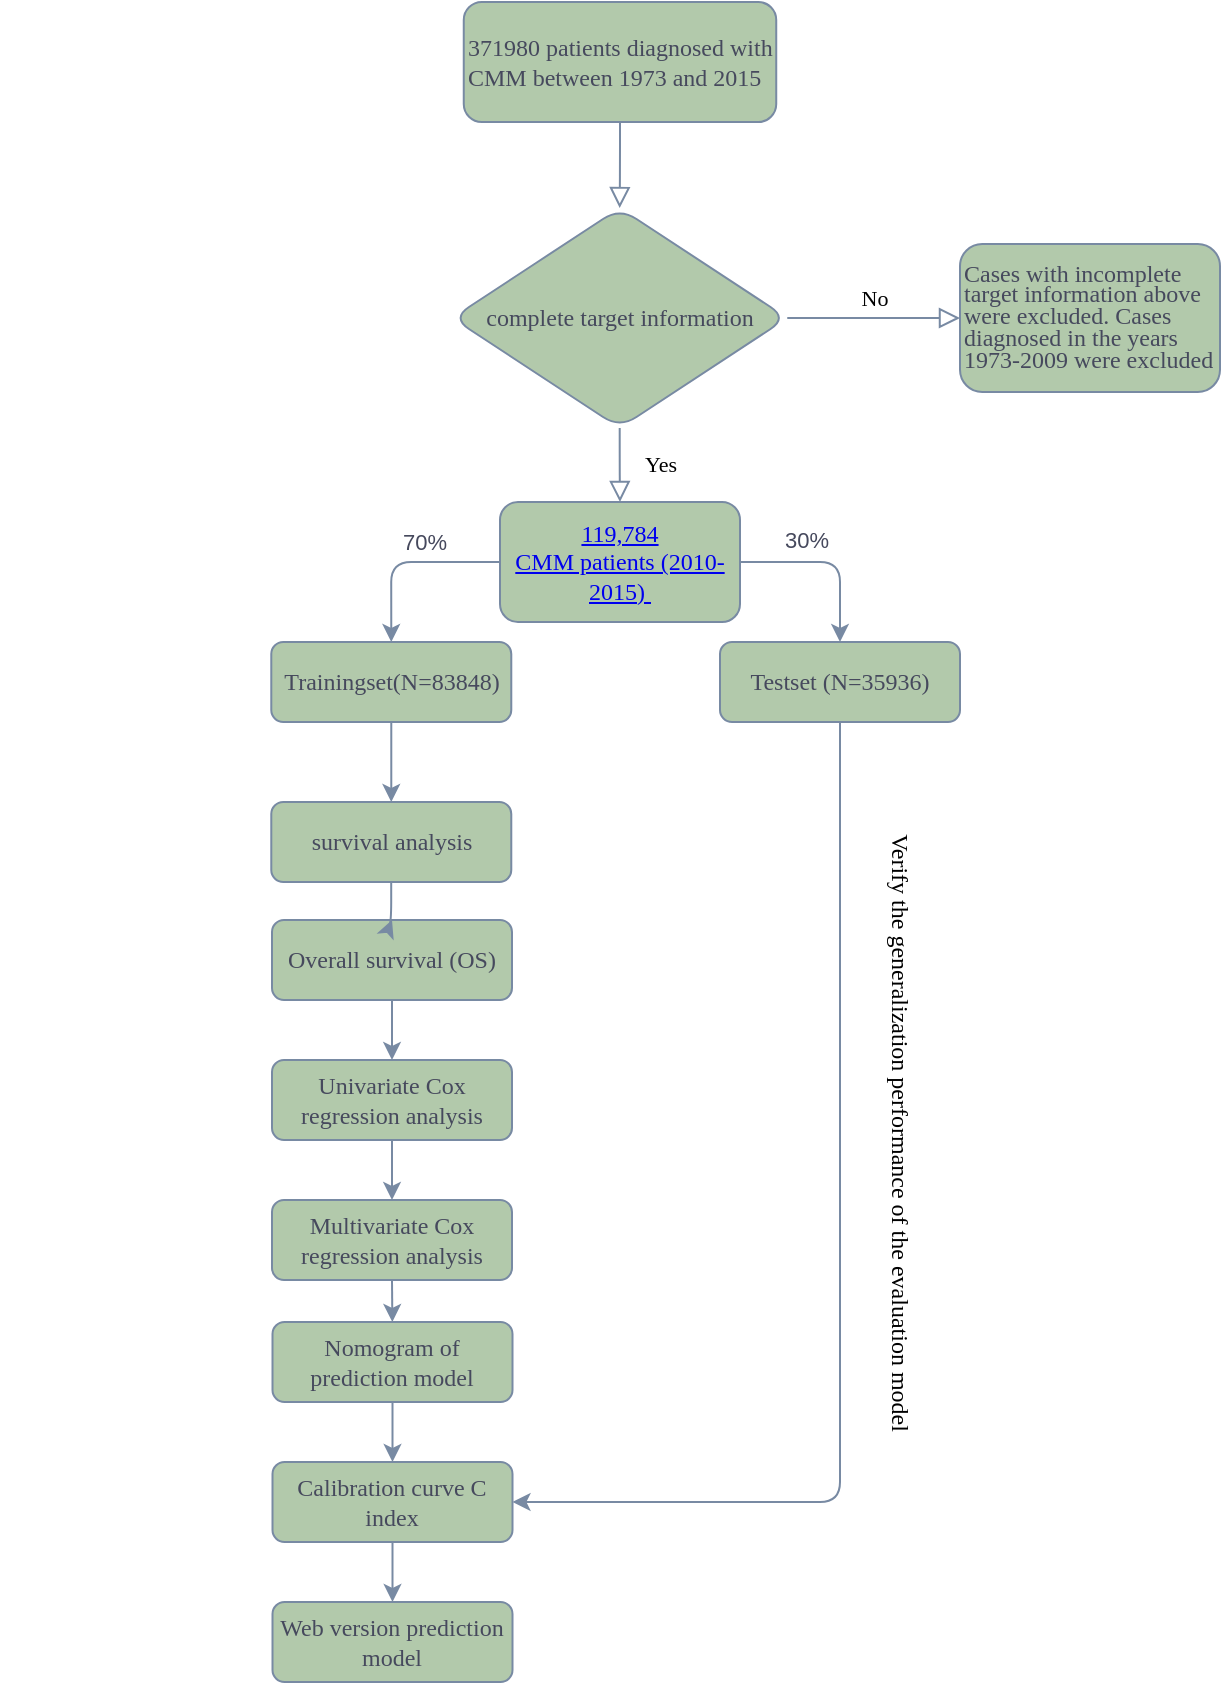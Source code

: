 <mxfile version="21.5.2" type="github">
  <diagram id="C5RBs43oDa-KdzZeNtuy" name="Page-1">
    <mxGraphModel dx="724" dy="379" grid="1" gridSize="10" guides="1" tooltips="1" connect="1" arrows="1" fold="1" page="1" pageScale="1" pageWidth="827" pageHeight="1169" math="0" shadow="0">
      <root>
        <mxCell id="WIyWlLk6GJQsqaUBKTNV-0" />
        <mxCell id="WIyWlLk6GJQsqaUBKTNV-1" parent="WIyWlLk6GJQsqaUBKTNV-0" />
        <mxCell id="WIyWlLk6GJQsqaUBKTNV-2" value="" style="rounded=1;html=1;jettySize=auto;orthogonalLoop=1;fontSize=11;endArrow=block;endFill=0;endSize=8;strokeWidth=1;shadow=0;labelBackgroundColor=none;edgeStyle=orthogonalEdgeStyle;fontFamily=Times New Roman;fontColor=default;strokeColor=#788AA3;" parent="WIyWlLk6GJQsqaUBKTNV-1" source="WIyWlLk6GJQsqaUBKTNV-3" target="WIyWlLk6GJQsqaUBKTNV-6" edge="1">
          <mxGeometry relative="1" as="geometry" />
        </mxCell>
        <mxCell id="WIyWlLk6GJQsqaUBKTNV-3" value="371980 patients diagnosed with CMM between 1973 and 2015" style="rounded=1;whiteSpace=wrap;html=1;fontSize=12;glass=0;strokeWidth=1;shadow=0;align=left;fontFamily=Times New Roman;labelBackgroundColor=none;fillColor=#B2C9AB;strokeColor=#788AA3;fontColor=#46495D;" parent="WIyWlLk6GJQsqaUBKTNV-1" vertex="1">
          <mxGeometry x="301.88" y="80" width="156.24" height="60" as="geometry" />
        </mxCell>
        <mxCell id="WIyWlLk6GJQsqaUBKTNV-4" value="Yes" style="rounded=1;html=1;jettySize=auto;orthogonalLoop=1;fontSize=11;endArrow=block;endFill=0;endSize=8;strokeWidth=1;shadow=0;labelBackgroundColor=none;edgeStyle=orthogonalEdgeStyle;entryX=0.5;entryY=0;entryDx=0;entryDy=0;fontFamily=Times New Roman;fontColor=default;strokeColor=#788AA3;" parent="WIyWlLk6GJQsqaUBKTNV-1" source="WIyWlLk6GJQsqaUBKTNV-6" target="oFgDFLpU9PCx--5mLgy--1" edge="1">
          <mxGeometry y="20" relative="1" as="geometry">
            <mxPoint as="offset" />
            <mxPoint x="273.75" y="350.04" as="targetPoint" />
          </mxGeometry>
        </mxCell>
        <mxCell id="WIyWlLk6GJQsqaUBKTNV-5" value="No" style="edgeStyle=orthogonalEdgeStyle;rounded=1;html=1;jettySize=auto;orthogonalLoop=1;fontSize=11;endArrow=block;endFill=0;endSize=8;strokeWidth=1;shadow=0;labelBackgroundColor=none;fontFamily=Times New Roman;fontColor=default;strokeColor=#788AA3;" parent="WIyWlLk6GJQsqaUBKTNV-1" source="WIyWlLk6GJQsqaUBKTNV-6" target="WIyWlLk6GJQsqaUBKTNV-7" edge="1">
          <mxGeometry y="10" relative="1" as="geometry">
            <mxPoint as="offset" />
          </mxGeometry>
        </mxCell>
        <mxCell id="WIyWlLk6GJQsqaUBKTNV-6" value="complete target information" style="rhombus;whiteSpace=wrap;html=1;shadow=0;fontFamily=Times New Roman;fontSize=12;align=center;strokeWidth=1;spacing=6;spacingTop=0;labelBackgroundColor=none;fillColor=#B2C9AB;strokeColor=#788AA3;fontColor=#46495D;rounded=1;" parent="WIyWlLk6GJQsqaUBKTNV-1" vertex="1">
          <mxGeometry x="296.13" y="183" width="167.5" height="110" as="geometry" />
        </mxCell>
        <mxCell id="WIyWlLk6GJQsqaUBKTNV-7" value="&lt;p style=&quot;line-height: 90%;&quot;&gt;Cases with incomplete target information above were excluded. Cases diagnosed in the years 1973-2009 were excluded&lt;/p&gt;" style="rounded=1;whiteSpace=wrap;html=1;fontSize=12;glass=0;strokeWidth=1;shadow=0;align=left;spacingBottom=2;fontFamily=Times New Roman;labelBackgroundColor=none;fillColor=#B2C9AB;strokeColor=#788AA3;fontColor=#46495D;" parent="WIyWlLk6GJQsqaUBKTNV-1" vertex="1">
          <mxGeometry x="550" y="201" width="130" height="74" as="geometry" />
        </mxCell>
        <mxCell id="oFgDFLpU9PCx--5mLgy--50" style="edgeStyle=orthogonalEdgeStyle;rounded=1;orthogonalLoop=1;jettySize=auto;html=1;exitX=0.5;exitY=1;exitDx=0;exitDy=0;entryX=1;entryY=0.5;entryDx=0;entryDy=0;strokeColor=#788AA3;fontColor=#46495D;fillColor=#B2C9AB;" parent="WIyWlLk6GJQsqaUBKTNV-1" source="WIyWlLk6GJQsqaUBKTNV-12" target="oFgDFLpU9PCx--5mLgy--13" edge="1">
          <mxGeometry relative="1" as="geometry" />
        </mxCell>
        <mxCell id="WIyWlLk6GJQsqaUBKTNV-12" value="Testset (N=35936)" style="rounded=1;whiteSpace=wrap;html=1;fontSize=12;glass=0;strokeWidth=1;shadow=0;fontFamily=Times New Roman;labelBackgroundColor=none;fillColor=#B2C9AB;strokeColor=#788AA3;fontColor=#46495D;" parent="WIyWlLk6GJQsqaUBKTNV-1" vertex="1">
          <mxGeometry x="430" y="400" width="120" height="40" as="geometry" />
        </mxCell>
        <mxCell id="oFgDFLpU9PCx--5mLgy--0" value="Web version prediction model" style="rounded=1;whiteSpace=wrap;html=1;fontSize=12;glass=0;strokeWidth=1;shadow=0;fontFamily=Times New Roman;labelBackgroundColor=none;fillColor=#B2C9AB;strokeColor=#788AA3;fontColor=#46495D;" parent="WIyWlLk6GJQsqaUBKTNV-1" vertex="1">
          <mxGeometry x="206.25" y="880" width="120" height="40" as="geometry" />
        </mxCell>
        <mxCell id="oFgDFLpU9PCx--5mLgy--40" style="edgeStyle=orthogonalEdgeStyle;rounded=1;orthogonalLoop=1;jettySize=auto;html=1;exitX=0;exitY=0.5;exitDx=0;exitDy=0;entryX=0.5;entryY=0;entryDx=0;entryDy=0;fontColor=default;fontFamily=Times New Roman;labelBackgroundColor=none;strokeColor=#788AA3;" parent="WIyWlLk6GJQsqaUBKTNV-1" source="oFgDFLpU9PCx--5mLgy--1" target="WIyWlLk6GJQsqaUBKTNV-11" edge="1">
          <mxGeometry relative="1" as="geometry" />
        </mxCell>
        <mxCell id="oFgDFLpU9PCx--5mLgy--57" value="70%" style="edgeLabel;html=1;align=center;verticalAlign=middle;resizable=0;points=[];fontColor=#46495D;" parent="oFgDFLpU9PCx--5mLgy--40" vertex="1" connectable="0">
          <mxGeometry x="-0.163" y="1" relative="1" as="geometry">
            <mxPoint x="1" y="-11" as="offset" />
          </mxGeometry>
        </mxCell>
        <mxCell id="oFgDFLpU9PCx--5mLgy--51" style="edgeStyle=orthogonalEdgeStyle;rounded=1;orthogonalLoop=1;jettySize=auto;html=1;exitX=1;exitY=0.5;exitDx=0;exitDy=0;entryX=0.5;entryY=0;entryDx=0;entryDy=0;strokeColor=#788AA3;fontColor=#46495D;fillColor=#B2C9AB;" parent="WIyWlLk6GJQsqaUBKTNV-1" source="oFgDFLpU9PCx--5mLgy--1" target="WIyWlLk6GJQsqaUBKTNV-12" edge="1">
          <mxGeometry relative="1" as="geometry" />
        </mxCell>
        <mxCell id="oFgDFLpU9PCx--5mLgy--58" value="30%" style="edgeLabel;html=1;align=center;verticalAlign=middle;resizable=0;points=[];fontColor=#46495D;" parent="oFgDFLpU9PCx--5mLgy--51" vertex="1" connectable="0">
          <mxGeometry x="-0.047" y="-4" relative="1" as="geometry">
            <mxPoint x="-10" y="-15" as="offset" />
          </mxGeometry>
        </mxCell>
        <mxCell id="oFgDFLpU9PCx--5mLgy--1" value="&lt;a style=&quot;border-color: var(--border-color);&quot; name=&quot;_Hlk91579630&quot;&gt;119,784&lt;br style=&quot;border-color: var(--border-color);&quot;&gt;CMM patients (2010-2015)&amp;nbsp;&lt;/a&gt;" style="rounded=1;whiteSpace=wrap;html=1;fontFamily=Times New Roman;labelBackgroundColor=none;fillColor=#B2C9AB;strokeColor=#788AA3;fontColor=#46495D;" parent="WIyWlLk6GJQsqaUBKTNV-1" vertex="1">
          <mxGeometry x="320" y="330" width="120" height="60" as="geometry" />
        </mxCell>
        <mxCell id="oFgDFLpU9PCx--5mLgy--36" style="edgeStyle=orthogonalEdgeStyle;rounded=1;orthogonalLoop=1;jettySize=auto;html=1;exitX=0.5;exitY=1;exitDx=0;exitDy=0;entryX=0.5;entryY=0;entryDx=0;entryDy=0;fontColor=default;fontFamily=Times New Roman;labelBackgroundColor=none;strokeColor=#788AA3;" parent="WIyWlLk6GJQsqaUBKTNV-1" source="oFgDFLpU9PCx--5mLgy--13" target="oFgDFLpU9PCx--5mLgy--0" edge="1">
          <mxGeometry relative="1" as="geometry" />
        </mxCell>
        <mxCell id="oFgDFLpU9PCx--5mLgy--45" value="" style="group;fontFamily=Times New Roman;labelBackgroundColor=none;fontColor=#46495D;rounded=1;" parent="WIyWlLk6GJQsqaUBKTNV-1" vertex="1" connectable="0">
          <mxGeometry x="70" y="400" width="408" height="490" as="geometry" />
        </mxCell>
        <mxCell id="WIyWlLk6GJQsqaUBKTNV-11" value="Trainingset(N=83848)" style="rounded=1;whiteSpace=wrap;html=1;fontSize=12;glass=0;strokeWidth=1;shadow=0;fontFamily=Times New Roman;labelBackgroundColor=none;fillColor=#B2C9AB;strokeColor=#788AA3;fontColor=#46495D;" parent="oFgDFLpU9PCx--5mLgy--45" vertex="1">
          <mxGeometry x="135.64" width="120" height="40" as="geometry" />
        </mxCell>
        <mxCell id="oFgDFLpU9PCx--5mLgy--44" value="" style="group;fontFamily=Times New Roman;labelBackgroundColor=none;fontColor=#46495D;rounded=1;" parent="oFgDFLpU9PCx--5mLgy--45" vertex="1" connectable="0">
          <mxGeometry y="80" width="408" height="410" as="geometry" />
        </mxCell>
        <mxCell id="oFgDFLpU9PCx--5mLgy--5" value="survival analysis" style="rounded=1;whiteSpace=wrap;html=1;labelBackgroundColor=none;fontFamily=Times New Roman;fillColor=#B2C9AB;strokeColor=#788AA3;fontColor=#46495D;" parent="oFgDFLpU9PCx--5mLgy--44" vertex="1">
          <mxGeometry x="135.64" width="120" height="40" as="geometry" />
        </mxCell>
        <mxCell id="oFgDFLpU9PCx--5mLgy--43" value="" style="group;fontFamily=Times New Roman;labelBackgroundColor=none;fontColor=#46495D;rounded=1;" parent="oFgDFLpU9PCx--5mLgy--44" vertex="1" connectable="0">
          <mxGeometry y="60" width="408" height="250" as="geometry" />
        </mxCell>
        <mxCell id="oFgDFLpU9PCx--5mLgy--21" value="&lt;div&gt;Overall survival (OS)&lt;/div&gt;" style="rounded=1;whiteSpace=wrap;html=1;fontFamily=Times New Roman;labelBackgroundColor=none;fillColor=#B2C9AB;strokeColor=#788AA3;fontColor=#46495D;" parent="oFgDFLpU9PCx--5mLgy--43" vertex="1">
          <mxGeometry x="136" y="-1" width="120" height="40" as="geometry" />
        </mxCell>
        <mxCell id="oFgDFLpU9PCx--5mLgy--25" value="Univariate Cox regression analysis" style="rounded=1;whiteSpace=wrap;html=1;fontFamily=Times New Roman;labelBackgroundColor=none;fillColor=#B2C9AB;strokeColor=#788AA3;fontColor=#46495D;" parent="oFgDFLpU9PCx--5mLgy--43" vertex="1">
          <mxGeometry x="136" y="69" width="120" height="40" as="geometry" />
        </mxCell>
        <mxCell id="oFgDFLpU9PCx--5mLgy--56" style="edgeStyle=orthogonalEdgeStyle;rounded=1;orthogonalLoop=1;jettySize=auto;html=1;exitX=0.5;exitY=1;exitDx=0;exitDy=0;strokeColor=#788AA3;fontColor=#46495D;fillColor=#B2C9AB;" parent="oFgDFLpU9PCx--5mLgy--43" source="oFgDFLpU9PCx--5mLgy--26" edge="1">
          <mxGeometry relative="1" as="geometry">
            <mxPoint x="196.176" y="200" as="targetPoint" />
          </mxGeometry>
        </mxCell>
        <mxCell id="oFgDFLpU9PCx--5mLgy--26" value="Multivariate Cox regression analysis" style="rounded=1;whiteSpace=wrap;html=1;fontFamily=Times New Roman;labelBackgroundColor=none;fillColor=#B2C9AB;strokeColor=#788AA3;fontColor=#46495D;" parent="oFgDFLpU9PCx--5mLgy--43" vertex="1">
          <mxGeometry x="136" y="139" width="120" height="40" as="geometry" />
        </mxCell>
        <mxCell id="oFgDFLpU9PCx--5mLgy--29" style="edgeStyle=orthogonalEdgeStyle;rounded=1;orthogonalLoop=1;jettySize=auto;html=1;exitX=0.5;exitY=1;exitDx=0;exitDy=0;entryX=0.5;entryY=0;entryDx=0;entryDy=0;fontColor=default;fontFamily=Times New Roman;labelBackgroundColor=none;strokeColor=#788AA3;" parent="oFgDFLpU9PCx--5mLgy--43" source="oFgDFLpU9PCx--5mLgy--21" target="oFgDFLpU9PCx--5mLgy--25" edge="1">
          <mxGeometry relative="1" as="geometry" />
        </mxCell>
        <mxCell id="oFgDFLpU9PCx--5mLgy--30" style="edgeStyle=orthogonalEdgeStyle;rounded=1;orthogonalLoop=1;jettySize=auto;html=1;exitX=0.5;exitY=1;exitDx=0;exitDy=0;entryX=0.5;entryY=0;entryDx=0;entryDy=0;fontColor=default;fontFamily=Times New Roman;labelBackgroundColor=none;strokeColor=#788AA3;" parent="oFgDFLpU9PCx--5mLgy--43" source="oFgDFLpU9PCx--5mLgy--25" target="oFgDFLpU9PCx--5mLgy--26" edge="1">
          <mxGeometry relative="1" as="geometry" />
        </mxCell>
        <mxCell id="oFgDFLpU9PCx--5mLgy--12" value="Nomogram of prediction model" style="rounded=1;whiteSpace=wrap;html=1;labelBackgroundColor=none;fontFamily=Times New Roman;fillColor=#B2C9AB;strokeColor=#788AA3;fontColor=#46495D;" parent="oFgDFLpU9PCx--5mLgy--43" vertex="1">
          <mxGeometry x="136.25" y="200" width="120" height="40" as="geometry" />
        </mxCell>
        <mxCell id="oFgDFLpU9PCx--5mLgy--22" style="edgeStyle=orthogonalEdgeStyle;rounded=1;orthogonalLoop=1;jettySize=auto;html=1;entryX=0.5;entryY=0;entryDx=0;entryDy=0;fontColor=default;fontFamily=Times New Roman;labelBackgroundColor=none;strokeColor=#788AA3;" parent="oFgDFLpU9PCx--5mLgy--44" source="oFgDFLpU9PCx--5mLgy--5" target="oFgDFLpU9PCx--5mLgy--21" edge="1">
          <mxGeometry relative="1" as="geometry" />
        </mxCell>
        <mxCell id="oFgDFLpU9PCx--5mLgy--13" value="Calibration curve C index" style="rounded=1;whiteSpace=wrap;html=1;labelBackgroundColor=none;fontFamily=Times New Roman;fillColor=#B2C9AB;strokeColor=#788AA3;fontColor=#46495D;" parent="oFgDFLpU9PCx--5mLgy--44" vertex="1">
          <mxGeometry x="136.25" y="330" width="120" height="40" as="geometry" />
        </mxCell>
        <mxCell id="oFgDFLpU9PCx--5mLgy--35" style="edgeStyle=orthogonalEdgeStyle;rounded=1;orthogonalLoop=1;jettySize=auto;html=1;exitX=0.5;exitY=1;exitDx=0;exitDy=0;entryX=0.5;entryY=0;entryDx=0;entryDy=0;fontColor=default;fontFamily=Times New Roman;labelBackgroundColor=none;strokeColor=#788AA3;" parent="oFgDFLpU9PCx--5mLgy--44" source="oFgDFLpU9PCx--5mLgy--12" target="oFgDFLpU9PCx--5mLgy--13" edge="1">
          <mxGeometry relative="1" as="geometry" />
        </mxCell>
        <mxCell id="oFgDFLpU9PCx--5mLgy--18" style="edgeStyle=orthogonalEdgeStyle;rounded=1;orthogonalLoop=1;jettySize=auto;html=1;exitX=0.5;exitY=1;exitDx=0;exitDy=0;labelBackgroundColor=none;fontColor=default;fontFamily=Times New Roman;strokeColor=#788AA3;" parent="oFgDFLpU9PCx--5mLgy--45" source="WIyWlLk6GJQsqaUBKTNV-11" target="oFgDFLpU9PCx--5mLgy--5" edge="1">
          <mxGeometry relative="1" as="geometry" />
        </mxCell>
        <mxCell id="oFgDFLpU9PCx--5mLgy--49" value="Verify the generalization performance of the evaluation model" style="text;html=1;align=center;verticalAlign=middle;resizable=0;points=[];autosize=1;rotation=90;fontFamily=Times New Roman;" parent="WIyWlLk6GJQsqaUBKTNV-1" vertex="1">
          <mxGeometry x="360" y="630" width="320" height="30" as="geometry" />
        </mxCell>
      </root>
    </mxGraphModel>
  </diagram>
</mxfile>
